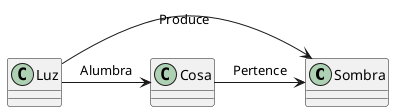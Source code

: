 @startuml Sombra
Class Sombra{}
Class Cosa{}
Class Luz{}

Cosa -> Sombra : Pertence
Luz -> Cosa : Alumbra
Luz -> Sombra : Produce
@enduml